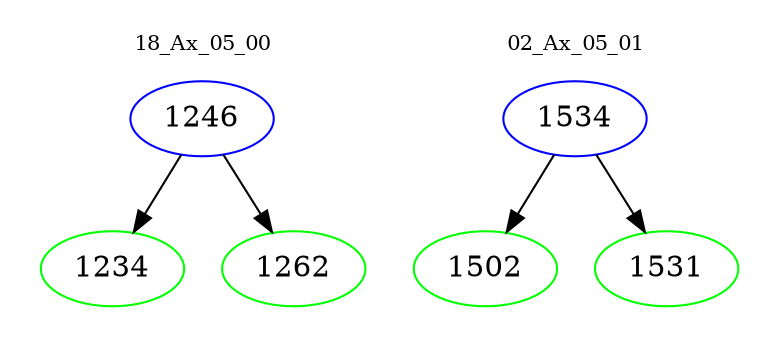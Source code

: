 digraph{
subgraph cluster_0 {
color = white
label = "18_Ax_05_00";
fontsize=10;
T0_1246 [label="1246", color="blue"]
T0_1246 -> T0_1234 [color="black"]
T0_1234 [label="1234", color="green"]
T0_1246 -> T0_1262 [color="black"]
T0_1262 [label="1262", color="green"]
}
subgraph cluster_1 {
color = white
label = "02_Ax_05_01";
fontsize=10;
T1_1534 [label="1534", color="blue"]
T1_1534 -> T1_1502 [color="black"]
T1_1502 [label="1502", color="green"]
T1_1534 -> T1_1531 [color="black"]
T1_1531 [label="1531", color="green"]
}
}
